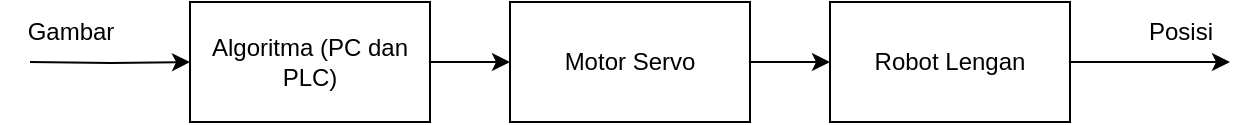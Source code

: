<mxfile version="28.0.7">
  <diagram name="Page-1" id="aKBA5UwD-XLCFGgpKf5H">
    <mxGraphModel dx="991" dy="656" grid="1" gridSize="10" guides="1" tooltips="1" connect="1" arrows="1" fold="1" page="1" pageScale="1" pageWidth="850" pageHeight="1100" math="0" shadow="0">
      <root>
        <mxCell id="0" />
        <mxCell id="1" parent="0" />
        <mxCell id="thVwQXQgXER0k1JvSfw0-6" value="" style="edgeStyle=orthogonalEdgeStyle;rounded=0;orthogonalLoop=1;jettySize=auto;html=1;" parent="1" target="thVwQXQgXER0k1JvSfw0-2" edge="1">
          <mxGeometry relative="1" as="geometry">
            <mxPoint x="120" y="120" as="sourcePoint" />
          </mxGeometry>
        </mxCell>
        <mxCell id="thVwQXQgXER0k1JvSfw0-7" value="" style="edgeStyle=orthogonalEdgeStyle;rounded=0;orthogonalLoop=1;jettySize=auto;html=1;" parent="1" source="thVwQXQgXER0k1JvSfw0-2" target="thVwQXQgXER0k1JvSfw0-3" edge="1">
          <mxGeometry relative="1" as="geometry" />
        </mxCell>
        <mxCell id="thVwQXQgXER0k1JvSfw0-2" value="Algoritma (PC dan PLC)" style="rounded=0;whiteSpace=wrap;html=1;" parent="1" vertex="1">
          <mxGeometry x="200" y="90" width="120" height="60" as="geometry" />
        </mxCell>
        <mxCell id="thVwQXQgXER0k1JvSfw0-8" value="" style="edgeStyle=orthogonalEdgeStyle;rounded=0;orthogonalLoop=1;jettySize=auto;html=1;" parent="1" source="thVwQXQgXER0k1JvSfw0-3" target="thVwQXQgXER0k1JvSfw0-4" edge="1">
          <mxGeometry relative="1" as="geometry" />
        </mxCell>
        <mxCell id="thVwQXQgXER0k1JvSfw0-3" value="Motor Servo" style="rounded=0;whiteSpace=wrap;html=1;" parent="1" vertex="1">
          <mxGeometry x="360" y="90" width="120" height="60" as="geometry" />
        </mxCell>
        <mxCell id="thVwQXQgXER0k1JvSfw0-10" value="" style="edgeStyle=orthogonalEdgeStyle;rounded=0;orthogonalLoop=1;jettySize=auto;html=1;" parent="1" source="thVwQXQgXER0k1JvSfw0-4" edge="1">
          <mxGeometry relative="1" as="geometry">
            <mxPoint x="720" y="120" as="targetPoint" />
          </mxGeometry>
        </mxCell>
        <mxCell id="thVwQXQgXER0k1JvSfw0-4" value="Robot Lengan" style="rounded=0;whiteSpace=wrap;html=1;" parent="1" vertex="1">
          <mxGeometry x="520" y="90" width="120" height="60" as="geometry" />
        </mxCell>
        <mxCell id="utPKo3PLEn9iBiCv8Qg0-1" value="Gambar" style="text;html=1;align=center;verticalAlign=middle;resizable=0;points=[];autosize=1;strokeColor=none;fillColor=none;" parent="1" vertex="1">
          <mxGeometry x="105" y="90" width="70" height="30" as="geometry" />
        </mxCell>
        <mxCell id="utPKo3PLEn9iBiCv8Qg0-2" value="Posisi" style="text;html=1;align=center;verticalAlign=middle;resizable=0;points=[];autosize=1;strokeColor=none;fillColor=none;" parent="1" vertex="1">
          <mxGeometry x="665" y="90" width="60" height="30" as="geometry" />
        </mxCell>
      </root>
    </mxGraphModel>
  </diagram>
</mxfile>
